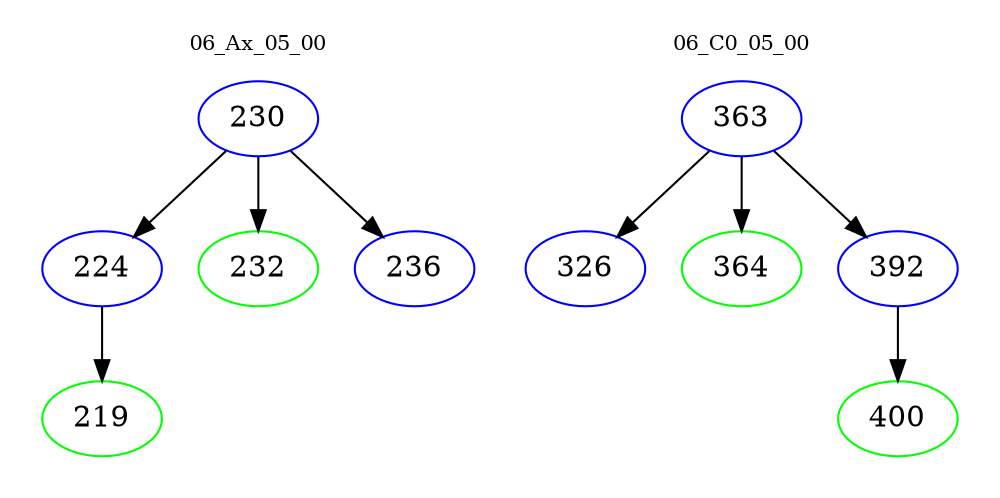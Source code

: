 digraph{
subgraph cluster_0 {
color = white
label = "06_Ax_05_00";
fontsize=10;
T0_230 [label="230", color="blue"]
T0_230 -> T0_224 [color="black"]
T0_224 [label="224", color="blue"]
T0_224 -> T0_219 [color="black"]
T0_219 [label="219", color="green"]
T0_230 -> T0_232 [color="black"]
T0_232 [label="232", color="green"]
T0_230 -> T0_236 [color="black"]
T0_236 [label="236", color="blue"]
}
subgraph cluster_1 {
color = white
label = "06_C0_05_00";
fontsize=10;
T1_363 [label="363", color="blue"]
T1_363 -> T1_326 [color="black"]
T1_326 [label="326", color="blue"]
T1_363 -> T1_364 [color="black"]
T1_364 [label="364", color="green"]
T1_363 -> T1_392 [color="black"]
T1_392 [label="392", color="blue"]
T1_392 -> T1_400 [color="black"]
T1_400 [label="400", color="green"]
}
}
